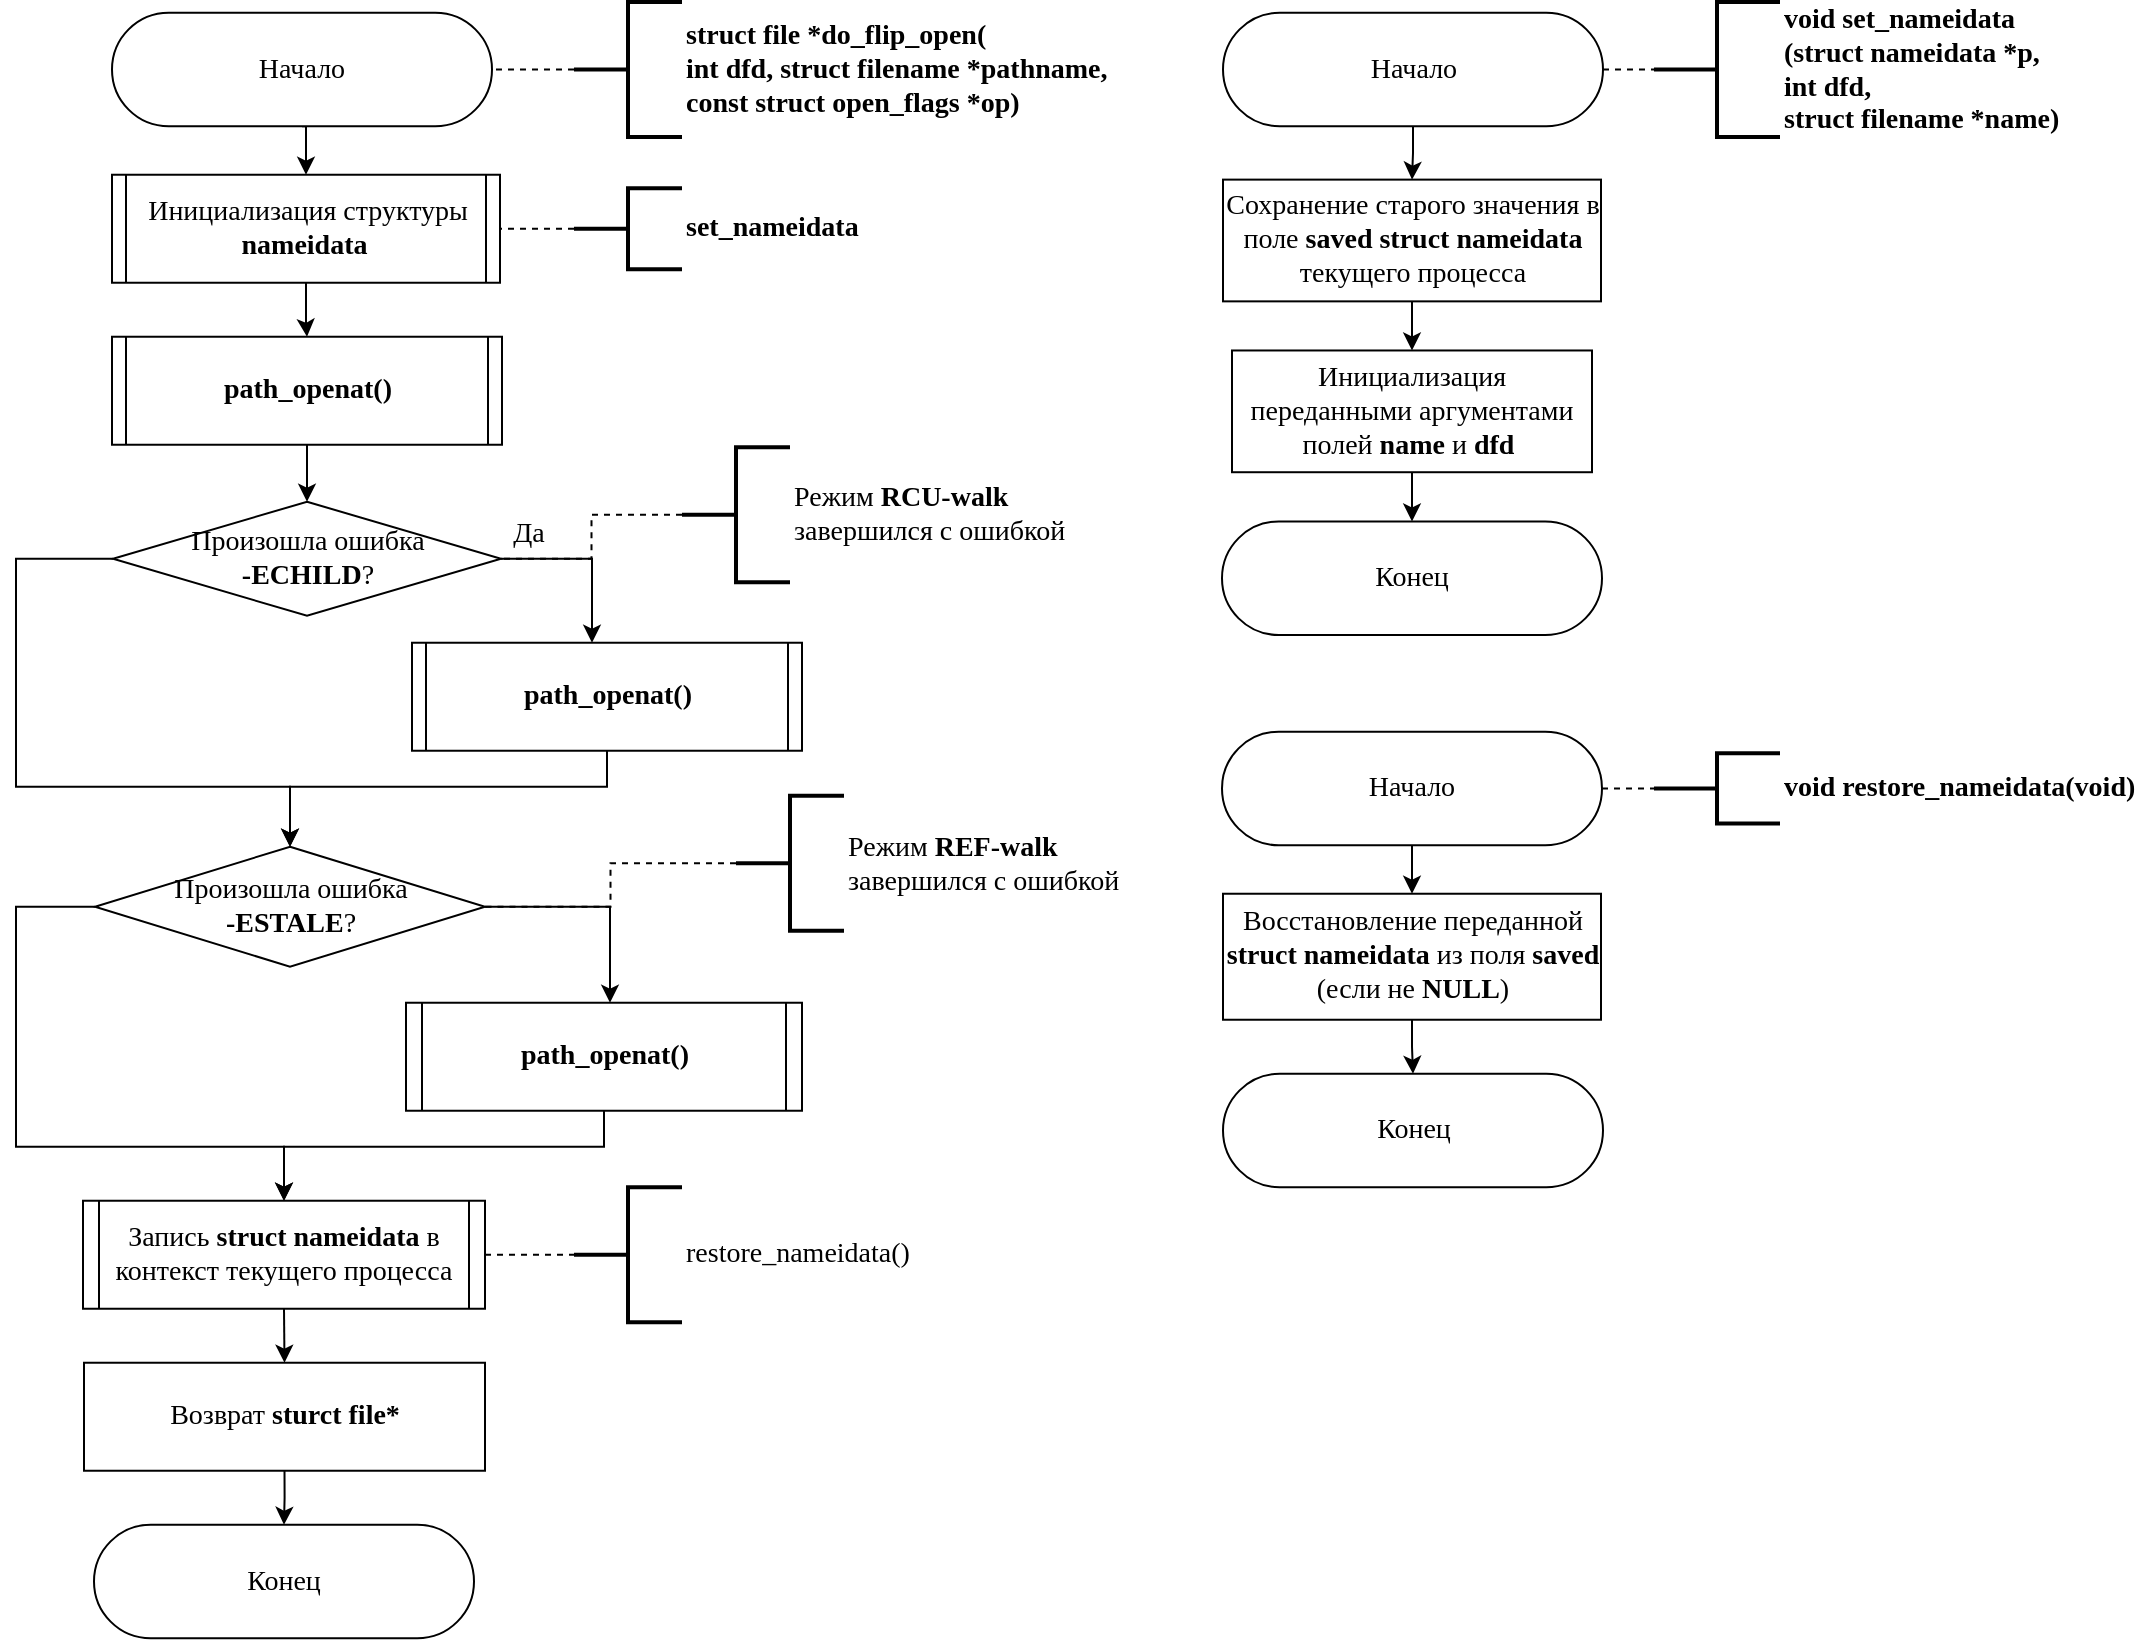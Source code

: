 <mxfile version="18.0.4" type="device"><diagram id="CIAzYRcGhT54Dj4ZOlQ8" name="set_nameidata"><mxGraphModel dx="966" dy="589" grid="1" gridSize="9" guides="1" tooltips="1" connect="1" arrows="1" fold="1" page="1" pageScale="1" pageWidth="1200" pageHeight="900" math="0" shadow="0"><root><mxCell id="OOG5gG5fs1OHnCFSNwSO-0"/><mxCell id="OOG5gG5fs1OHnCFSNwSO-1" parent="OOG5gG5fs1OHnCFSNwSO-0"/><mxCell id="OOG5gG5fs1OHnCFSNwSO-7" style="edgeStyle=orthogonalEdgeStyle;rounded=0;orthogonalLoop=1;jettySize=auto;html=1;exitX=0.5;exitY=1;exitDx=0;exitDy=0;entryX=0.5;entryY=0;entryDx=0;entryDy=0;fontSize=14;fontFamily=Times New Roman;" parent="OOG5gG5fs1OHnCFSNwSO-1" source="OOG5gG5fs1OHnCFSNwSO-3" target="OOG5gG5fs1OHnCFSNwSO-4" edge="1"><mxGeometry relative="1" as="geometry"/></mxCell><mxCell id="OOG5gG5fs1OHnCFSNwSO-3" value="Сохранение старого значения в поле &lt;b&gt;saved&lt;/b&gt;&amp;nbsp;&lt;b&gt;struct nameidata&lt;/b&gt; текущего процесса" style="rounded=0;whiteSpace=wrap;html=1;fontSize=14;fontFamily=Times New Roman;" parent="OOG5gG5fs1OHnCFSNwSO-1" vertex="1"><mxGeometry x="711.5" y="129.81" width="189" height="60.87" as="geometry"/></mxCell><mxCell id="1UjIWfuJ1rQTAmRnsLP3-19" style="edgeStyle=orthogonalEdgeStyle;rounded=0;jumpStyle=none;html=1;exitX=0.5;exitY=1;exitDx=0;exitDy=0;entryX=0.5;entryY=0;entryDx=0;entryDy=0;fontFamily=Times New Roman;fontSize=14;fontColor=#000000;startArrow=none;startFill=0;endArrow=classic;endFill=1;" parent="OOG5gG5fs1OHnCFSNwSO-1" source="OOG5gG5fs1OHnCFSNwSO-4" target="1UjIWfuJ1rQTAmRnsLP3-11" edge="1"><mxGeometry relative="1" as="geometry"/></mxCell><mxCell id="OOG5gG5fs1OHnCFSNwSO-4" value="Инициализация переданными аргументами полей &lt;b&gt;name&lt;/b&gt; и &lt;b&gt;dfd&lt;/b&gt;&amp;nbsp;" style="rounded=0;whiteSpace=wrap;html=1;fontSize=14;fontFamily=Times New Roman;" parent="OOG5gG5fs1OHnCFSNwSO-1" vertex="1"><mxGeometry x="716" y="215.24" width="180" height="60.87" as="geometry"/></mxCell><mxCell id="xWNPTMiTleYTeZySLvzN-10" style="edgeStyle=orthogonalEdgeStyle;rounded=0;orthogonalLoop=1;jettySize=auto;html=1;entryX=0.5;entryY=0;entryDx=0;entryDy=0;endArrow=classic;endFill=1;fontFamily=Times New Roman;fontSize=14;exitX=0.5;exitY=1;exitDx=0;exitDy=0;" parent="OOG5gG5fs1OHnCFSNwSO-1" source="1UjIWfuJ1rQTAmRnsLP3-20" target="4cbznHjs069_QCGjsflr-0" edge="1"><mxGeometry relative="1" as="geometry"><mxPoint x="252" y="107.37" as="sourcePoint"/></mxGeometry></mxCell><mxCell id="w6uGOoQk8Pn8Ir-3Sg8d-2" style="edgeStyle=orthogonalEdgeStyle;rounded=0;orthogonalLoop=1;jettySize=auto;html=1;exitX=0;exitY=0.5;exitDx=0;exitDy=0;exitPerimeter=0;entryX=1;entryY=0.5;entryDx=0;entryDy=0;endArrow=none;endFill=0;dashed=1;fontFamily=Times New Roman;fontSize=14;" parent="OOG5gG5fs1OHnCFSNwSO-1" source="w6uGOoQk8Pn8Ir-3Sg8d-1" target="1UjIWfuJ1rQTAmRnsLP3-20" edge="1"><mxGeometry relative="1" as="geometry"><mxPoint x="373" y="80.12" as="targetPoint"/></mxGeometry></mxCell><mxCell id="w6uGOoQk8Pn8Ir-3Sg8d-1" value="&lt;div style=&quot;font-size: 14px&quot;&gt;&lt;b&gt;struct file *do_flip_open(&lt;br style=&quot;font-size: 14px&quot;&gt;int dfd, struct filename *pathname,&lt;br style=&quot;font-size: 14px&quot;&gt;const struct open_flags *op)&lt;/b&gt;&lt;/div&gt;" style="strokeWidth=2;html=1;shape=mxgraph.flowchart.annotation_2;align=left;labelPosition=right;pointerEvents=1;fontSize=14;fontFamily=Times New Roman;" parent="OOG5gG5fs1OHnCFSNwSO-1" vertex="1"><mxGeometry x="387" y="41" width="54" height="67.5" as="geometry"/></mxCell><mxCell id="xWNPTMiTleYTeZySLvzN-11" style="edgeStyle=orthogonalEdgeStyle;rounded=0;orthogonalLoop=1;jettySize=auto;html=1;exitX=0.5;exitY=1;exitDx=0;exitDy=0;endArrow=classic;endFill=1;fontFamily=Times New Roman;fontSize=14;" parent="OOG5gG5fs1OHnCFSNwSO-1" source="4cbznHjs069_QCGjsflr-0" target="4cbznHjs069_QCGjsflr-1" edge="1"><mxGeometry relative="1" as="geometry"/></mxCell><mxCell id="4cbznHjs069_QCGjsflr-0" value="Инициализация структуры &lt;b&gt;nameidata&lt;/b&gt;&amp;nbsp;" style="shape=process;whiteSpace=wrap;html=1;backgroundOutline=1;fontSize=14;size=0.038;fontFamily=Times New Roman;" parent="OOG5gG5fs1OHnCFSNwSO-1" vertex="1"><mxGeometry x="156" y="127.37" width="194" height="54" as="geometry"/></mxCell><mxCell id="xWNPTMiTleYTeZySLvzN-12" style="edgeStyle=orthogonalEdgeStyle;rounded=0;orthogonalLoop=1;jettySize=auto;html=1;exitX=0.5;exitY=1;exitDx=0;exitDy=0;endArrow=classic;endFill=1;fontFamily=Times New Roman;fontSize=14;" parent="OOG5gG5fs1OHnCFSNwSO-1" source="4cbznHjs069_QCGjsflr-1" target="xWNPTMiTleYTeZySLvzN-0" edge="1"><mxGeometry relative="1" as="geometry"/></mxCell><mxCell id="4cbznHjs069_QCGjsflr-1" value="&lt;b&gt;path_openat()&lt;/b&gt;" style="shape=process;whiteSpace=wrap;html=1;backgroundOutline=1;fontSize=14;size=0.038;fontFamily=Times New Roman;" parent="OOG5gG5fs1OHnCFSNwSO-1" vertex="1"><mxGeometry x="156" y="208.37" width="195" height="54" as="geometry"/></mxCell><mxCell id="xWNPTMiTleYTeZySLvzN-13" style="edgeStyle=orthogonalEdgeStyle;rounded=0;orthogonalLoop=1;jettySize=auto;html=1;exitX=1;exitY=0.5;exitDx=0;exitDy=0;endArrow=classic;endFill=1;fontFamily=Times New Roman;fontSize=14;" parent="OOG5gG5fs1OHnCFSNwSO-1" source="xWNPTMiTleYTeZySLvzN-0" target="xWNPTMiTleYTeZySLvzN-1" edge="1"><mxGeometry relative="1" as="geometry"><Array as="points"><mxPoint x="396" y="319.37"/></Array></mxGeometry></mxCell><mxCell id="xWNPTMiTleYTeZySLvzN-14" style="edgeStyle=orthogonalEdgeStyle;rounded=0;orthogonalLoop=1;jettySize=auto;html=1;exitX=0;exitY=0.5;exitDx=0;exitDy=0;entryX=0.5;entryY=0;entryDx=0;entryDy=0;endArrow=classic;endFill=1;fontFamily=Times New Roman;fontSize=14;" parent="OOG5gG5fs1OHnCFSNwSO-1" source="xWNPTMiTleYTeZySLvzN-0" target="xWNPTMiTleYTeZySLvzN-2" edge="1"><mxGeometry relative="1" as="geometry"><Array as="points"><mxPoint x="108" y="319.37"/><mxPoint x="108" y="433.37"/><mxPoint x="245" y="433.37"/></Array></mxGeometry></mxCell><mxCell id="xWNPTMiTleYTeZySLvzN-0" value="Произошла ошибка &lt;br style=&quot;font-size: 14px&quot;&gt;&lt;b&gt;-ECHILD&lt;/b&gt;?" style="rhombus;whiteSpace=wrap;html=1;fontSize=14;fontFamily=Times New Roman;" parent="OOG5gG5fs1OHnCFSNwSO-1" vertex="1"><mxGeometry x="156.5" y="290.87" width="194" height="57" as="geometry"/></mxCell><mxCell id="xWNPTMiTleYTeZySLvzN-15" style="edgeStyle=orthogonalEdgeStyle;rounded=0;orthogonalLoop=1;jettySize=auto;html=1;exitX=0.5;exitY=1;exitDx=0;exitDy=0;entryX=0.5;entryY=0;entryDx=0;entryDy=0;endArrow=classic;endFill=1;fontFamily=Times New Roman;fontSize=14;" parent="OOG5gG5fs1OHnCFSNwSO-1" source="xWNPTMiTleYTeZySLvzN-1" target="xWNPTMiTleYTeZySLvzN-2" edge="1"><mxGeometry relative="1" as="geometry"><Array as="points"><mxPoint x="404" y="433.37"/><mxPoint x="245" y="433.37"/></Array></mxGeometry></mxCell><mxCell id="xWNPTMiTleYTeZySLvzN-1" value="&lt;b&gt;path_openat()&lt;/b&gt;" style="shape=process;whiteSpace=wrap;html=1;backgroundOutline=1;fontSize=14;size=0.038;fontFamily=Times New Roman;" parent="OOG5gG5fs1OHnCFSNwSO-1" vertex="1"><mxGeometry x="306" y="361.37" width="195" height="54" as="geometry"/></mxCell><mxCell id="xWNPTMiTleYTeZySLvzN-16" style="edgeStyle=orthogonalEdgeStyle;rounded=0;orthogonalLoop=1;jettySize=auto;html=1;exitX=1;exitY=0.5;exitDx=0;exitDy=0;endArrow=classic;endFill=1;fontFamily=Times New Roman;fontSize=14;" parent="OOG5gG5fs1OHnCFSNwSO-1" source="xWNPTMiTleYTeZySLvzN-2" target="xWNPTMiTleYTeZySLvzN-3" edge="1"><mxGeometry relative="1" as="geometry"><Array as="points"><mxPoint x="405" y="493.37"/></Array></mxGeometry></mxCell><mxCell id="1UjIWfuJ1rQTAmRnsLP3-25" style="edgeStyle=orthogonalEdgeStyle;rounded=0;jumpStyle=none;html=1;exitX=0;exitY=0.5;exitDx=0;exitDy=0;entryX=0.5;entryY=0;entryDx=0;entryDy=0;fontFamily=Times New Roman;fontSize=14;fontColor=#000000;startArrow=none;startFill=0;endArrow=classic;endFill=1;" parent="OOG5gG5fs1OHnCFSNwSO-1" source="xWNPTMiTleYTeZySLvzN-2" target="xWNPTMiTleYTeZySLvzN-4" edge="1"><mxGeometry relative="1" as="geometry"><Array as="points"><mxPoint x="108" y="493.37"/><mxPoint x="108" y="613.37"/><mxPoint x="242" y="613.37"/></Array></mxGeometry></mxCell><mxCell id="xWNPTMiTleYTeZySLvzN-2" value="Произошла ошибка &lt;br style=&quot;font-size: 14px&quot;&gt;&lt;b&gt;-ESTALE&lt;/b&gt;?" style="rhombus;whiteSpace=wrap;html=1;fontSize=14;fontFamily=Times New Roman;" parent="OOG5gG5fs1OHnCFSNwSO-1" vertex="1"><mxGeometry x="147.5" y="463.37" width="195" height="60" as="geometry"/></mxCell><mxCell id="1UjIWfuJ1rQTAmRnsLP3-24" style="edgeStyle=orthogonalEdgeStyle;rounded=0;jumpStyle=none;html=1;exitX=0.5;exitY=1;exitDx=0;exitDy=0;entryX=0.5;entryY=0;entryDx=0;entryDy=0;fontFamily=Times New Roman;fontSize=14;fontColor=#000000;startArrow=none;startFill=0;endArrow=classic;endFill=1;" parent="OOG5gG5fs1OHnCFSNwSO-1" source="xWNPTMiTleYTeZySLvzN-3" target="xWNPTMiTleYTeZySLvzN-4" edge="1"><mxGeometry relative="1" as="geometry"><Array as="points"><mxPoint x="402" y="613.37"/><mxPoint x="242" y="613.37"/></Array></mxGeometry></mxCell><mxCell id="xWNPTMiTleYTeZySLvzN-3" value="&lt;b&gt;path_openat()&lt;/b&gt;" style="shape=process;whiteSpace=wrap;html=1;backgroundOutline=1;fontSize=14;size=0.038;fontFamily=Times New Roman;" parent="OOG5gG5fs1OHnCFSNwSO-1" vertex="1"><mxGeometry x="303" y="541.37" width="198" height="54" as="geometry"/></mxCell><mxCell id="xWNPTMiTleYTeZySLvzN-19" style="edgeStyle=orthogonalEdgeStyle;rounded=0;orthogonalLoop=1;jettySize=auto;html=1;exitX=0.5;exitY=1;exitDx=0;exitDy=0;entryX=0.5;entryY=0;entryDx=0;entryDy=0;endArrow=classic;endFill=1;fontFamily=Times New Roman;fontSize=14;" parent="OOG5gG5fs1OHnCFSNwSO-1" source="xWNPTMiTleYTeZySLvzN-4" target="xWNPTMiTleYTeZySLvzN-5" edge="1"><mxGeometry relative="1" as="geometry"/></mxCell><mxCell id="1UjIWfuJ1rQTAmRnsLP3-28" style="edgeStyle=orthogonalEdgeStyle;rounded=0;jumpStyle=none;html=1;exitX=1;exitY=0.5;exitDx=0;exitDy=0;entryX=0;entryY=0.5;entryDx=0;entryDy=0;entryPerimeter=0;dashed=1;fontFamily=Times New Roman;fontSize=14;fontColor=#000000;startArrow=none;startFill=0;endArrow=none;endFill=0;" parent="OOG5gG5fs1OHnCFSNwSO-1" source="xWNPTMiTleYTeZySLvzN-4" target="3v0shyabD5JGLk1CoamS-1" edge="1"><mxGeometry relative="1" as="geometry"/></mxCell><mxCell id="xWNPTMiTleYTeZySLvzN-4" value="Запись &lt;b&gt;struct nameidata&lt;/b&gt; в контекст текущего процесса" style="shape=process;whiteSpace=wrap;html=1;backgroundOutline=1;fontSize=14;size=0.038;fontFamily=Times New Roman;" parent="OOG5gG5fs1OHnCFSNwSO-1" vertex="1"><mxGeometry x="141.5" y="640.37" width="201" height="54" as="geometry"/></mxCell><mxCell id="1UjIWfuJ1rQTAmRnsLP3-27" style="edgeStyle=orthogonalEdgeStyle;rounded=0;jumpStyle=none;html=1;exitX=0.5;exitY=1;exitDx=0;exitDy=0;entryX=0.5;entryY=0;entryDx=0;entryDy=0;fontFamily=Times New Roman;fontSize=14;fontColor=#000000;startArrow=none;startFill=0;endArrow=classic;endFill=1;" parent="OOG5gG5fs1OHnCFSNwSO-1" source="xWNPTMiTleYTeZySLvzN-5" target="1UjIWfuJ1rQTAmRnsLP3-26" edge="1"><mxGeometry relative="1" as="geometry"/></mxCell><mxCell id="xWNPTMiTleYTeZySLvzN-5" value="Возврат &lt;b&gt;sturct file*&lt;/b&gt;" style="shape=process;whiteSpace=wrap;html=1;backgroundOutline=1;fontSize=14;size=0;fontFamily=Times New Roman;" parent="OOG5gG5fs1OHnCFSNwSO-1" vertex="1"><mxGeometry x="142" y="721.37" width="200.5" height="54" as="geometry"/></mxCell><mxCell id="xWNPTMiTleYTeZySLvzN-8" style="edgeStyle=orthogonalEdgeStyle;rounded=0;orthogonalLoop=1;jettySize=auto;html=1;exitX=0;exitY=0.5;exitDx=0;exitDy=0;exitPerimeter=0;entryX=1;entryY=0.5;entryDx=0;entryDy=0;dashed=1;endArrow=none;endFill=0;fontFamily=Times New Roman;fontSize=14;" parent="OOG5gG5fs1OHnCFSNwSO-1" source="xWNPTMiTleYTeZySLvzN-6" target="xWNPTMiTleYTeZySLvzN-0" edge="1"><mxGeometry relative="1" as="geometry"/></mxCell><mxCell id="xWNPTMiTleYTeZySLvzN-6" value="&lt;div style=&quot;font-size: 14px&quot;&gt;Режим &lt;b&gt;RCU-walk&lt;/b&gt; &lt;br style=&quot;font-size: 14px&quot;&gt;завершился с ошибкой&lt;/div&gt;" style="strokeWidth=2;html=1;shape=mxgraph.flowchart.annotation_2;align=left;labelPosition=right;pointerEvents=1;fontSize=14;fontFamily=Times New Roman;" parent="OOG5gG5fs1OHnCFSNwSO-1" vertex="1"><mxGeometry x="441" y="263.63" width="54" height="67.5" as="geometry"/></mxCell><mxCell id="xWNPTMiTleYTeZySLvzN-9" value="" style="edgeStyle=orthogonalEdgeStyle;rounded=0;orthogonalLoop=1;jettySize=auto;html=1;dashed=1;endArrow=none;endFill=0;fontFamily=Times New Roman;fontSize=14;" parent="OOG5gG5fs1OHnCFSNwSO-1" source="xWNPTMiTleYTeZySLvzN-7" target="xWNPTMiTleYTeZySLvzN-2" edge="1"><mxGeometry relative="1" as="geometry"/></mxCell><mxCell id="xWNPTMiTleYTeZySLvzN-7" value="&lt;div style=&quot;font-size: 14px&quot;&gt;Режим &lt;b&gt;REF-walk &lt;/b&gt;&lt;br style=&quot;font-size: 14px&quot;&gt;завершился с ошибкой&lt;/div&gt;" style="strokeWidth=2;html=1;shape=mxgraph.flowchart.annotation_2;align=left;labelPosition=right;pointerEvents=1;fontSize=14;fontFamily=Times New Roman;" parent="OOG5gG5fs1OHnCFSNwSO-1" vertex="1"><mxGeometry x="468" y="437.87" width="54" height="67.5" as="geometry"/></mxCell><mxCell id="1UjIWfuJ1rQTAmRnsLP3-21" style="edgeStyle=orthogonalEdgeStyle;rounded=0;jumpStyle=none;html=1;exitX=0;exitY=0.5;exitDx=0;exitDy=0;exitPerimeter=0;entryX=1;entryY=0.5;entryDx=0;entryDy=0;fontFamily=Times New Roman;fontSize=14;fontColor=#000000;startArrow=none;startFill=0;endArrow=none;endFill=0;dashed=1;" parent="OOG5gG5fs1OHnCFSNwSO-1" source="3v0shyabD5JGLk1CoamS-0" target="4cbznHjs069_QCGjsflr-0" edge="1"><mxGeometry relative="1" as="geometry"/></mxCell><mxCell id="3v0shyabD5JGLk1CoamS-0" value="&lt;div style=&quot;font-size: 14px&quot;&gt;&lt;span style=&quot;text-align: center ; font-size: 14px&quot;&gt;&lt;font style=&quot;font-size: 14px&quot;&gt;&lt;b&gt;set_nameidata&lt;/b&gt;&lt;/font&gt;&lt;/span&gt;&lt;br style=&quot;font-size: 14px&quot;&gt;&lt;/div&gt;" style="strokeWidth=2;html=1;shape=mxgraph.flowchart.annotation_2;align=left;labelPosition=right;pointerEvents=1;fontSize=14;fontFamily=Times New Roman;" parent="OOG5gG5fs1OHnCFSNwSO-1" vertex="1"><mxGeometry x="387" y="134.12" width="54" height="40.5" as="geometry"/></mxCell><mxCell id="3v0shyabD5JGLk1CoamS-1" value="&lt;div style=&quot;font-size: 14px;&quot;&gt;&lt;span style=&quot;text-align: center; font-size: 14px;&quot;&gt;&lt;font style=&quot;font-size: 14px;&quot;&gt;restore_nameidata()&lt;/font&gt;&lt;/span&gt;&lt;br style=&quot;font-size: 14px;&quot;&gt;&lt;/div&gt;" style="strokeWidth=2;html=1;shape=mxgraph.flowchart.annotation_2;align=left;labelPosition=right;pointerEvents=1;fontSize=14;fontFamily=Times New Roman;" parent="OOG5gG5fs1OHnCFSNwSO-1" vertex="1"><mxGeometry x="387" y="633.62" width="54" height="67.5" as="geometry"/></mxCell><mxCell id="1UjIWfuJ1rQTAmRnsLP3-5" style="edgeStyle=orthogonalEdgeStyle;rounded=0;jumpStyle=none;html=1;exitX=1;exitY=0.5;exitDx=0;exitDy=0;entryX=0;entryY=0.5;entryDx=0;entryDy=0;entryPerimeter=0;fontFamily=Times New Roman;fontSize=14;fontColor=#000000;startArrow=none;startFill=0;endArrow=none;endFill=0;dashed=1;" parent="OOG5gG5fs1OHnCFSNwSO-1" source="1UjIWfuJ1rQTAmRnsLP3-0" target="1UjIWfuJ1rQTAmRnsLP3-4" edge="1"><mxGeometry relative="1" as="geometry"/></mxCell><mxCell id="1UjIWfuJ1rQTAmRnsLP3-6" style="edgeStyle=orthogonalEdgeStyle;rounded=0;jumpStyle=none;html=1;exitX=0.5;exitY=1;exitDx=0;exitDy=0;entryX=0.5;entryY=0;entryDx=0;entryDy=0;fontFamily=Times New Roman;fontSize=14;fontColor=#000000;startArrow=none;startFill=0;endArrow=classic;endFill=1;" parent="OOG5gG5fs1OHnCFSNwSO-1" source="1UjIWfuJ1rQTAmRnsLP3-0" target="1UjIWfuJ1rQTAmRnsLP3-2" edge="1"><mxGeometry relative="1" as="geometry"/></mxCell><mxCell id="1UjIWfuJ1rQTAmRnsLP3-0" value="Начало" style="rounded=1;whiteSpace=wrap;html=1;arcSize=50;fontSize=14;fontFamily=Times New Roman;" parent="OOG5gG5fs1OHnCFSNwSO-1" vertex="1"><mxGeometry x="711" y="405.87" width="190" height="56.75" as="geometry"/></mxCell><mxCell id="1UjIWfuJ1rQTAmRnsLP3-1" value="Конец" style="rounded=1;whiteSpace=wrap;html=1;arcSize=50;fontSize=14;fontFamily=Times New Roman;" parent="OOG5gG5fs1OHnCFSNwSO-1" vertex="1"><mxGeometry x="711.5" y="576.87" width="190" height="56.75" as="geometry"/></mxCell><mxCell id="1UjIWfuJ1rQTAmRnsLP3-7" style="edgeStyle=orthogonalEdgeStyle;rounded=0;jumpStyle=none;html=1;exitX=0.5;exitY=1;exitDx=0;exitDy=0;entryX=0.5;entryY=0;entryDx=0;entryDy=0;fontFamily=Times New Roman;fontSize=14;fontColor=#000000;startArrow=none;startFill=0;endArrow=classic;endFill=1;" parent="OOG5gG5fs1OHnCFSNwSO-1" source="1UjIWfuJ1rQTAmRnsLP3-2" target="1UjIWfuJ1rQTAmRnsLP3-1" edge="1"><mxGeometry relative="1" as="geometry"/></mxCell><mxCell id="1UjIWfuJ1rQTAmRnsLP3-2" value="Восстановление переданной &lt;b&gt;struct nameidata&lt;/b&gt;&amp;nbsp;из поля &lt;b&gt;saved &lt;/b&gt;(если не &lt;b&gt;NULL&lt;/b&gt;)" style="rounded=0;whiteSpace=wrap;html=1;fontSize=14;fontFamily=Times New Roman;" parent="OOG5gG5fs1OHnCFSNwSO-1" vertex="1"><mxGeometry x="711.5" y="486.87" width="189" height="63" as="geometry"/></mxCell><mxCell id="1UjIWfuJ1rQTAmRnsLP3-4" value="&lt;div style=&quot;font-size: 14px&quot;&gt;&lt;b&gt;void restore_nameidata(void)&lt;/b&gt;&lt;/div&gt;" style="strokeWidth=2;html=1;shape=mxgraph.flowchart.annotation_2;align=left;labelPosition=right;pointerEvents=1;fontSize=14;fontFamily=Times New Roman;" parent="OOG5gG5fs1OHnCFSNwSO-1" vertex="1"><mxGeometry x="927" y="416.68" width="63" height="35.13" as="geometry"/></mxCell><mxCell id="1UjIWfuJ1rQTAmRnsLP3-8" style="edgeStyle=orthogonalEdgeStyle;rounded=0;jumpStyle=none;html=1;exitX=1;exitY=0.5;exitDx=0;exitDy=0;entryX=0;entryY=0.5;entryDx=0;entryDy=0;entryPerimeter=0;fontFamily=Times New Roman;fontSize=14;fontColor=#000000;startArrow=none;startFill=0;endArrow=none;endFill=0;dashed=1;" parent="OOG5gG5fs1OHnCFSNwSO-1" source="1UjIWfuJ1rQTAmRnsLP3-10" edge="1"><mxGeometry relative="1" as="geometry"><mxPoint x="927.5" y="74.745" as="targetPoint"/></mxGeometry></mxCell><mxCell id="1UjIWfuJ1rQTAmRnsLP3-18" style="edgeStyle=orthogonalEdgeStyle;rounded=0;jumpStyle=none;html=1;exitX=0.5;exitY=1;exitDx=0;exitDy=0;entryX=0.5;entryY=0;entryDx=0;entryDy=0;fontFamily=Times New Roman;fontSize=14;fontColor=#000000;startArrow=none;startFill=0;endArrow=classic;endFill=1;" parent="OOG5gG5fs1OHnCFSNwSO-1" source="1UjIWfuJ1rQTAmRnsLP3-10" target="OOG5gG5fs1OHnCFSNwSO-3" edge="1"><mxGeometry relative="1" as="geometry"/></mxCell><mxCell id="1UjIWfuJ1rQTAmRnsLP3-10" value="Начало" style="rounded=1;whiteSpace=wrap;html=1;arcSize=50;fontSize=14;fontFamily=Times New Roman;" parent="OOG5gG5fs1OHnCFSNwSO-1" vertex="1"><mxGeometry x="711.5" y="46.37" width="190" height="56.75" as="geometry"/></mxCell><mxCell id="1UjIWfuJ1rQTAmRnsLP3-11" value="Конец" style="rounded=1;whiteSpace=wrap;html=1;arcSize=50;fontSize=14;fontFamily=Times New Roman;" parent="OOG5gG5fs1OHnCFSNwSO-1" vertex="1"><mxGeometry x="711" y="300.74" width="190" height="56.75" as="geometry"/></mxCell><mxCell id="1UjIWfuJ1rQTAmRnsLP3-15" value="&lt;div style=&quot;font-size: 14px&quot;&gt;&lt;b&gt;void set_nameidata&lt;br style=&quot;font-size: 14px&quot;&gt;(struct nameidata *p,&lt;br style=&quot;font-size: 14px&quot;&gt; int dfd,&lt;br style=&quot;font-size: 14px&quot;&gt;struct filename *name)&lt;/b&gt;&lt;/div&gt;" style="strokeWidth=2;html=1;shape=mxgraph.flowchart.annotation_2;align=left;labelPosition=right;pointerEvents=1;fontSize=14;fontFamily=Times New Roman;" parent="OOG5gG5fs1OHnCFSNwSO-1" vertex="1"><mxGeometry x="927" y="41" width="63" height="67.5" as="geometry"/></mxCell><mxCell id="1UjIWfuJ1rQTAmRnsLP3-20" value="Начало" style="rounded=1;whiteSpace=wrap;html=1;arcSize=50;fontSize=14;fontFamily=Times New Roman;" parent="OOG5gG5fs1OHnCFSNwSO-1" vertex="1"><mxGeometry x="156" y="46.37" width="190" height="56.75" as="geometry"/></mxCell><mxCell id="1UjIWfuJ1rQTAmRnsLP3-22" value="Да" style="text;html=1;align=center;verticalAlign=middle;resizable=0;points=[];autosize=1;strokeColor=none;fillColor=none;fontSize=14;fontFamily=Times New Roman;fontColor=#000000;" parent="OOG5gG5fs1OHnCFSNwSO-1" vertex="1"><mxGeometry x="350.5" y="298.37" width="27" height="18" as="geometry"/></mxCell><mxCell id="1UjIWfuJ1rQTAmRnsLP3-26" value="Конец" style="rounded=1;whiteSpace=wrap;html=1;arcSize=50;fontSize=14;fontFamily=Times New Roman;" parent="OOG5gG5fs1OHnCFSNwSO-1" vertex="1"><mxGeometry x="147" y="802.37" width="190" height="56.75" as="geometry"/></mxCell></root></mxGraphModel></diagram></mxfile>